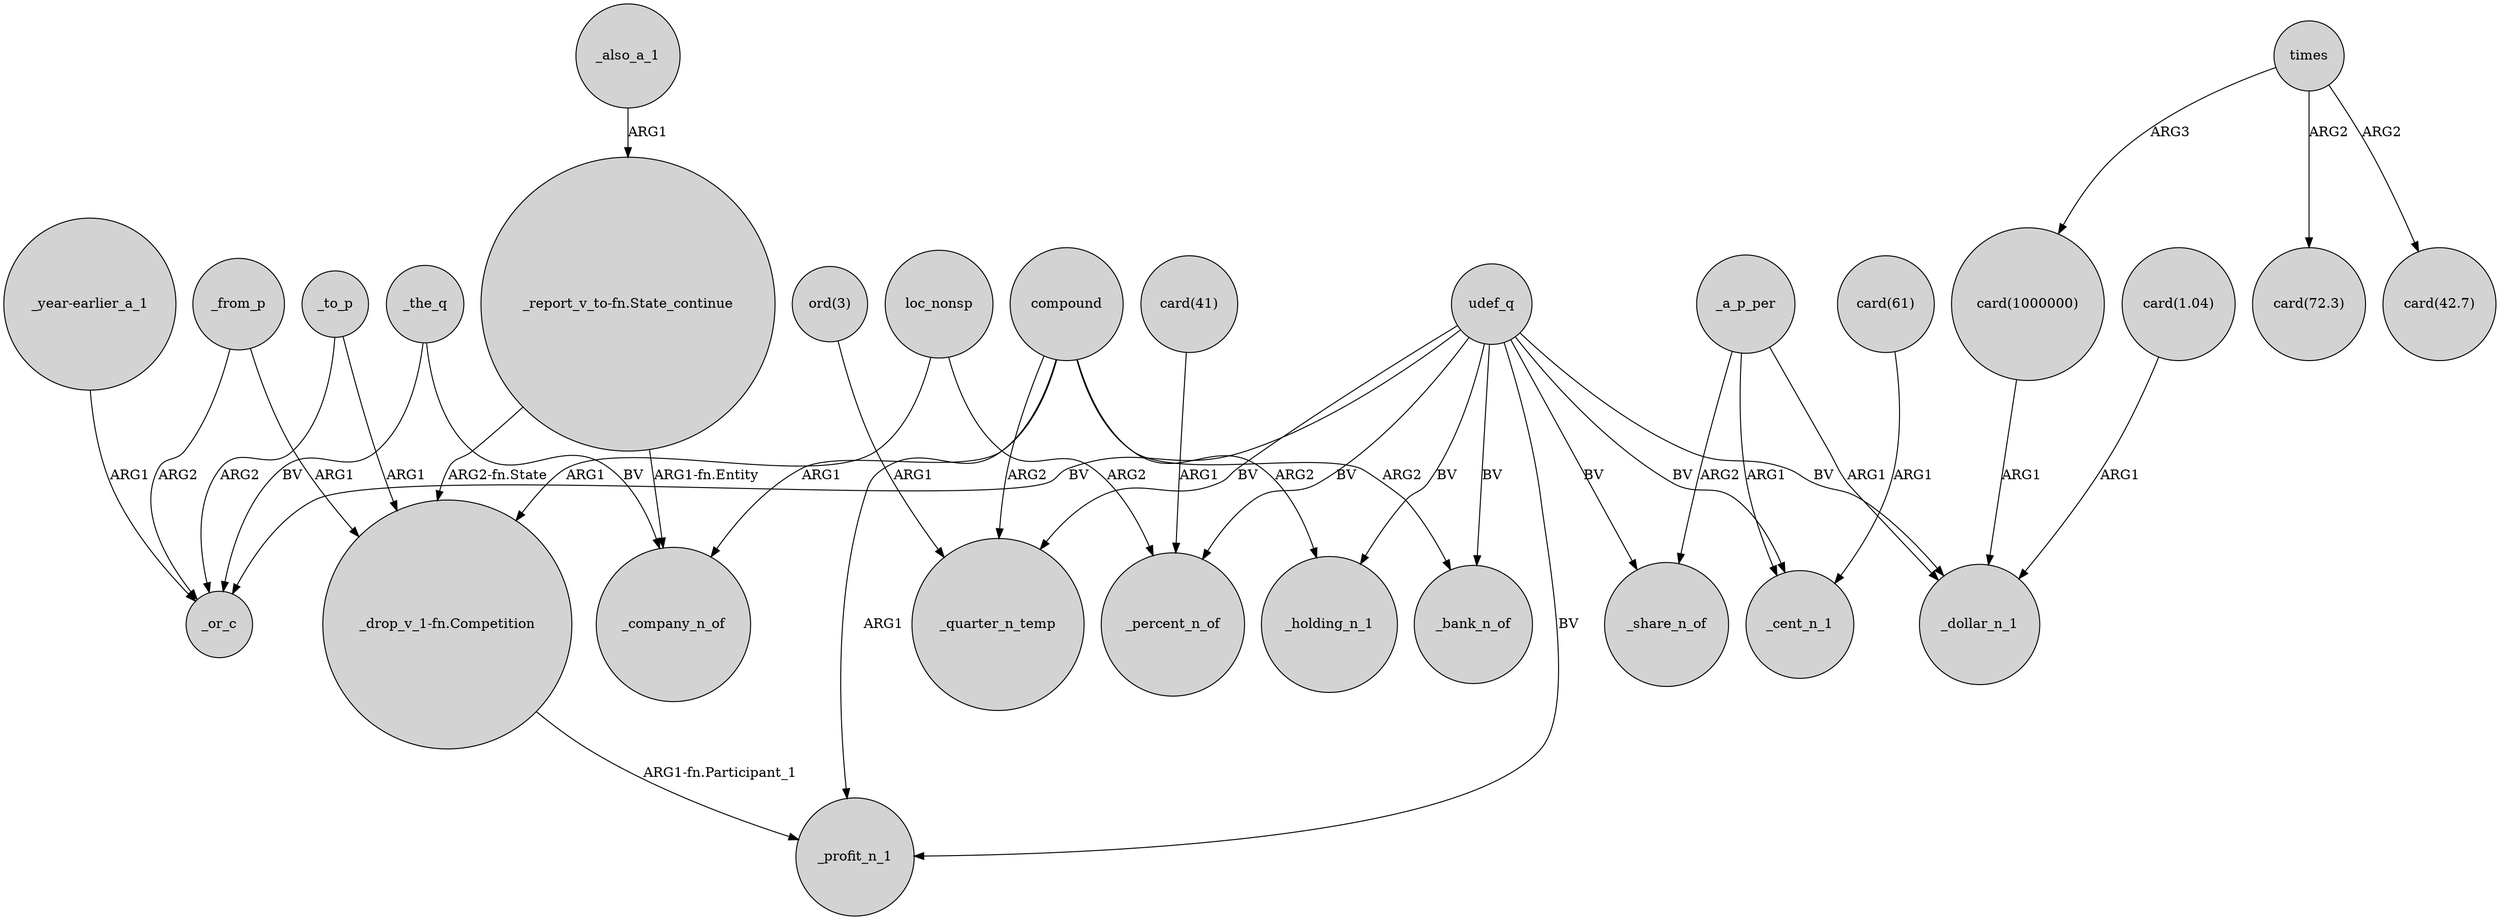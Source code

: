 digraph {
	node [shape=circle style=filled]
	_to_p -> _or_c [label=ARG2]
	"_report_v_to-fn.State_continue" -> _company_n_of [label="ARG1-fn.Entity"]
	times -> "card(72.3)" [label=ARG2]
	_to_p -> "_drop_v_1-fn.Competition" [label=ARG1]
	_also_a_1 -> "_report_v_to-fn.State_continue" [label=ARG1]
	"ord(3)" -> _quarter_n_temp [label=ARG1]
	_a_p_per -> _cent_n_1 [label=ARG1]
	udef_q -> _holding_n_1 [label=BV]
	"_year-earlier_a_1" -> _or_c [label=ARG1]
	loc_nonsp -> _percent_n_of [label=ARG2]
	loc_nonsp -> "_drop_v_1-fn.Competition" [label=ARG1]
	times -> "card(1000000)" [label=ARG3]
	udef_q -> _profit_n_1 [label=BV]
	udef_q -> _bank_n_of [label=BV]
	compound -> _company_n_of [label=ARG1]
	udef_q -> _cent_n_1 [label=BV]
	"_drop_v_1-fn.Competition" -> _profit_n_1 [label="ARG1-fn.Participant_1"]
	udef_q -> _or_c [label=BV]
	compound -> _quarter_n_temp [label=ARG2]
	_a_p_per -> _share_n_of [label=ARG2]
	udef_q -> _percent_n_of [label=BV]
	compound -> _holding_n_1 [label=ARG2]
	udef_q -> _share_n_of [label=BV]
	"card(41)" -> _percent_n_of [label=ARG1]
	compound -> _profit_n_1 [label=ARG1]
	udef_q -> _dollar_n_1 [label=BV]
	"card(1000000)" -> _dollar_n_1 [label=ARG1]
	_from_p -> _or_c [label=ARG2]
	_a_p_per -> _dollar_n_1 [label=ARG1]
	_the_q -> _or_c [label=BV]
	udef_q -> _quarter_n_temp [label=BV]
	"card(61)" -> _cent_n_1 [label=ARG1]
	_from_p -> "_drop_v_1-fn.Competition" [label=ARG1]
	"card(1.04)" -> _dollar_n_1 [label=ARG1]
	_the_q -> _company_n_of [label=BV]
	compound -> _bank_n_of [label=ARG2]
	"_report_v_to-fn.State_continue" -> "_drop_v_1-fn.Competition" [label="ARG2-fn.State"]
	times -> "card(42.7)" [label=ARG2]
}
